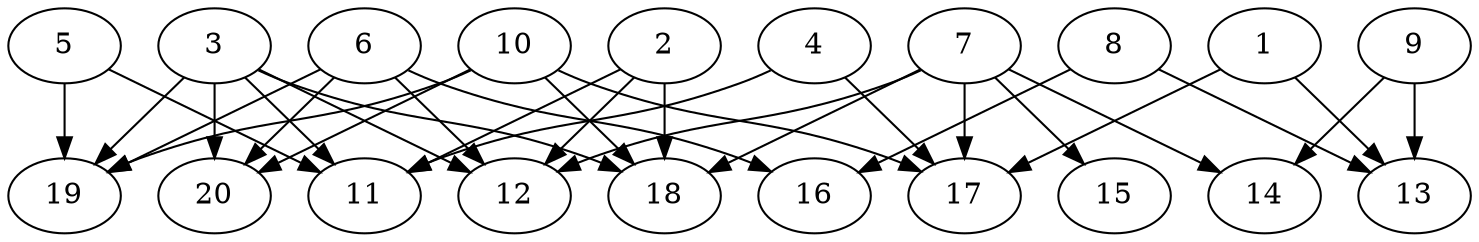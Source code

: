 // DAG automatically generated by daggen at Sat Jul 27 15:38:39 2019
// ./daggen --dot -n 20 --ccr 0.5 --fat 0.7 --regular 0.5 --density 0.4 --mindata 5242880 --maxdata 52428800 
digraph G {
  1 [size="51341312", alpha="0.20", expect_size="25670656"] 
  1 -> 13 [size ="25670656"]
  1 -> 17 [size ="25670656"]
  2 [size="68067328", alpha="0.02", expect_size="34033664"] 
  2 -> 11 [size ="34033664"]
  2 -> 12 [size ="34033664"]
  2 -> 18 [size ="34033664"]
  3 [size="70301696", alpha="0.16", expect_size="35150848"] 
  3 -> 11 [size ="35150848"]
  3 -> 12 [size ="35150848"]
  3 -> 18 [size ="35150848"]
  3 -> 19 [size ="35150848"]
  3 -> 20 [size ="35150848"]
  4 [size="85174272", alpha="0.03", expect_size="42587136"] 
  4 -> 11 [size ="42587136"]
  4 -> 17 [size ="42587136"]
  5 [size="78854144", alpha="0.06", expect_size="39427072"] 
  5 -> 11 [size ="39427072"]
  5 -> 19 [size ="39427072"]
  6 [size="58898432", alpha="0.13", expect_size="29449216"] 
  6 -> 12 [size ="29449216"]
  6 -> 16 [size ="29449216"]
  6 -> 19 [size ="29449216"]
  6 -> 20 [size ="29449216"]
  7 [size="20666368", alpha="0.16", expect_size="10333184"] 
  7 -> 12 [size ="10333184"]
  7 -> 14 [size ="10333184"]
  7 -> 15 [size ="10333184"]
  7 -> 17 [size ="10333184"]
  7 -> 18 [size ="10333184"]
  8 [size="101138432", alpha="0.07", expect_size="50569216"] 
  8 -> 13 [size ="50569216"]
  8 -> 16 [size ="50569216"]
  9 [size="58875904", alpha="0.17", expect_size="29437952"] 
  9 -> 13 [size ="29437952"]
  9 -> 14 [size ="29437952"]
  10 [size="34834432", alpha="0.14", expect_size="17417216"] 
  10 -> 17 [size ="17417216"]
  10 -> 18 [size ="17417216"]
  10 -> 19 [size ="17417216"]
  10 -> 20 [size ="17417216"]
  11 [size="16932864", alpha="0.14", expect_size="8466432"] 
  12 [size="15915008", alpha="0.02", expect_size="7957504"] 
  13 [size="26677248", alpha="0.14", expect_size="13338624"] 
  14 [size="100003840", alpha="0.11", expect_size="50001920"] 
  15 [size="19802112", alpha="0.06", expect_size="9901056"] 
  16 [size="48816128", alpha="0.19", expect_size="24408064"] 
  17 [size="17272832", alpha="0.12", expect_size="8636416"] 
  18 [size="92078080", alpha="0.12", expect_size="46039040"] 
  19 [size="31643648", alpha="0.15", expect_size="15821824"] 
  20 [size="18243584", alpha="0.01", expect_size="9121792"] 
}

